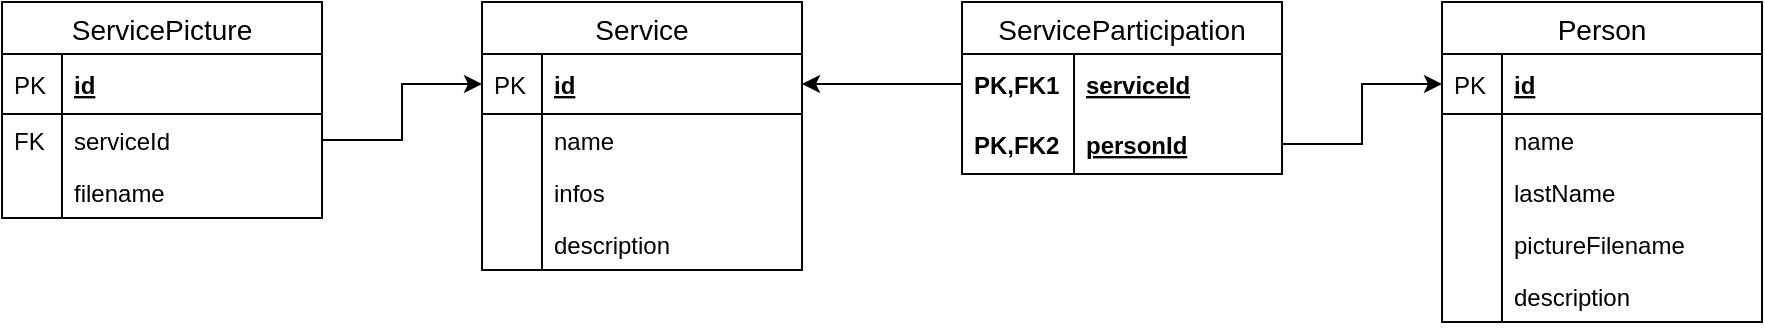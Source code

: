 <mxfile version="12.9.6" type="github">
  <diagram id="hEyKxy33xBOfwc49a35S" name="Page-1">
    <mxGraphModel dx="1436" dy="737" grid="1" gridSize="10" guides="1" tooltips="1" connect="1" arrows="1" fold="1" page="1" pageScale="1" pageWidth="827" pageHeight="1169" math="0" shadow="0">
      <root>
        <mxCell id="0" />
        <mxCell id="1" parent="0" />
        <mxCell id="F8qXASCYyBjZUGjVHtPD-25" style="edgeStyle=orthogonalEdgeStyle;rounded=0;orthogonalLoop=1;jettySize=auto;html=1;exitX=1;exitY=0.5;exitDx=0;exitDy=0;entryX=0;entryY=0.5;entryDx=0;entryDy=0;" edge="1" parent="1" source="F8qXASCYyBjZUGjVHtPD-17" target="F8qXASCYyBjZUGjVHtPD-2">
          <mxGeometry relative="1" as="geometry" />
        </mxCell>
        <mxCell id="F8qXASCYyBjZUGjVHtPD-48" style="edgeStyle=orthogonalEdgeStyle;rounded=0;orthogonalLoop=1;jettySize=auto;html=1;exitX=0;exitY=0.5;exitDx=0;exitDy=0;entryX=1;entryY=0.5;entryDx=0;entryDy=0;" edge="1" parent="1" source="F8qXASCYyBjZUGjVHtPD-42" target="F8qXASCYyBjZUGjVHtPD-2">
          <mxGeometry relative="1" as="geometry" />
        </mxCell>
        <mxCell id="F8qXASCYyBjZUGjVHtPD-1" value="Service" style="swimlane;fontStyle=0;childLayout=stackLayout;horizontal=1;startSize=26;horizontalStack=0;resizeParent=1;resizeParentMax=0;resizeLast=0;collapsible=1;marginBottom=0;align=center;fontSize=14;" vertex="1" parent="1">
          <mxGeometry x="-240" y="400" width="160" height="134" as="geometry" />
        </mxCell>
        <mxCell id="F8qXASCYyBjZUGjVHtPD-2" value="id" style="shape=partialRectangle;top=0;left=0;right=0;bottom=1;align=left;verticalAlign=middle;fillColor=none;spacingLeft=34;spacingRight=4;overflow=hidden;rotatable=0;points=[[0,0.5],[1,0.5]];portConstraint=eastwest;dropTarget=0;fontStyle=5;fontSize=12;" vertex="1" parent="F8qXASCYyBjZUGjVHtPD-1">
          <mxGeometry y="26" width="160" height="30" as="geometry" />
        </mxCell>
        <mxCell id="F8qXASCYyBjZUGjVHtPD-3" value="PK" style="shape=partialRectangle;top=0;left=0;bottom=0;fillColor=none;align=left;verticalAlign=middle;spacingLeft=4;spacingRight=4;overflow=hidden;rotatable=0;points=[];portConstraint=eastwest;part=1;fontSize=12;" vertex="1" connectable="0" parent="F8qXASCYyBjZUGjVHtPD-2">
          <mxGeometry width="30" height="30" as="geometry" />
        </mxCell>
        <mxCell id="F8qXASCYyBjZUGjVHtPD-4" value="name" style="shape=partialRectangle;top=0;left=0;right=0;bottom=0;align=left;verticalAlign=top;fillColor=none;spacingLeft=34;spacingRight=4;overflow=hidden;rotatable=0;points=[[0,0.5],[1,0.5]];portConstraint=eastwest;dropTarget=0;fontSize=12;" vertex="1" parent="F8qXASCYyBjZUGjVHtPD-1">
          <mxGeometry y="56" width="160" height="26" as="geometry" />
        </mxCell>
        <mxCell id="F8qXASCYyBjZUGjVHtPD-5" value="" style="shape=partialRectangle;top=0;left=0;bottom=0;fillColor=none;align=left;verticalAlign=top;spacingLeft=4;spacingRight=4;overflow=hidden;rotatable=0;points=[];portConstraint=eastwest;part=1;fontSize=12;" vertex="1" connectable="0" parent="F8qXASCYyBjZUGjVHtPD-4">
          <mxGeometry width="30" height="26" as="geometry" />
        </mxCell>
        <mxCell id="F8qXASCYyBjZUGjVHtPD-6" value="infos" style="shape=partialRectangle;top=0;left=0;right=0;bottom=0;align=left;verticalAlign=top;fillColor=none;spacingLeft=34;spacingRight=4;overflow=hidden;rotatable=0;points=[[0,0.5],[1,0.5]];portConstraint=eastwest;dropTarget=0;fontSize=12;" vertex="1" parent="F8qXASCYyBjZUGjVHtPD-1">
          <mxGeometry y="82" width="160" height="26" as="geometry" />
        </mxCell>
        <mxCell id="F8qXASCYyBjZUGjVHtPD-7" value="" style="shape=partialRectangle;top=0;left=0;bottom=0;fillColor=none;align=left;verticalAlign=top;spacingLeft=4;spacingRight=4;overflow=hidden;rotatable=0;points=[];portConstraint=eastwest;part=1;fontSize=12;" vertex="1" connectable="0" parent="F8qXASCYyBjZUGjVHtPD-6">
          <mxGeometry width="30" height="26" as="geometry" />
        </mxCell>
        <mxCell id="F8qXASCYyBjZUGjVHtPD-12" value="description" style="shape=partialRectangle;top=0;left=0;right=0;bottom=0;align=left;verticalAlign=top;fillColor=none;spacingLeft=34;spacingRight=4;overflow=hidden;rotatable=0;points=[[0,0.5],[1,0.5]];portConstraint=eastwest;dropTarget=0;fontSize=12;" vertex="1" parent="F8qXASCYyBjZUGjVHtPD-1">
          <mxGeometry y="108" width="160" height="26" as="geometry" />
        </mxCell>
        <mxCell id="F8qXASCYyBjZUGjVHtPD-13" value="" style="shape=partialRectangle;top=0;left=0;bottom=0;fillColor=none;align=left;verticalAlign=top;spacingLeft=4;spacingRight=4;overflow=hidden;rotatable=0;points=[];portConstraint=eastwest;part=1;fontSize=12;" vertex="1" connectable="0" parent="F8qXASCYyBjZUGjVHtPD-12">
          <mxGeometry width="30" height="26" as="geometry" />
        </mxCell>
        <mxCell id="F8qXASCYyBjZUGjVHtPD-14" value="ServicePicture" style="swimlane;fontStyle=0;childLayout=stackLayout;horizontal=1;startSize=26;horizontalStack=0;resizeParent=1;resizeParentMax=0;resizeLast=0;collapsible=1;marginBottom=0;align=center;fontSize=14;" vertex="1" parent="1">
          <mxGeometry x="-480" y="400" width="160" height="108" as="geometry" />
        </mxCell>
        <mxCell id="F8qXASCYyBjZUGjVHtPD-15" value="id" style="shape=partialRectangle;top=0;left=0;right=0;bottom=1;align=left;verticalAlign=middle;fillColor=none;spacingLeft=34;spacingRight=4;overflow=hidden;rotatable=0;points=[[0,0.5],[1,0.5]];portConstraint=eastwest;dropTarget=0;fontStyle=5;fontSize=12;" vertex="1" parent="F8qXASCYyBjZUGjVHtPD-14">
          <mxGeometry y="26" width="160" height="30" as="geometry" />
        </mxCell>
        <mxCell id="F8qXASCYyBjZUGjVHtPD-16" value="PK" style="shape=partialRectangle;top=0;left=0;bottom=0;fillColor=none;align=left;verticalAlign=middle;spacingLeft=4;spacingRight=4;overflow=hidden;rotatable=0;points=[];portConstraint=eastwest;part=1;fontSize=12;" vertex="1" connectable="0" parent="F8qXASCYyBjZUGjVHtPD-15">
          <mxGeometry width="30" height="30" as="geometry" />
        </mxCell>
        <mxCell id="F8qXASCYyBjZUGjVHtPD-17" value="serviceId" style="shape=partialRectangle;top=0;left=0;right=0;bottom=0;align=left;verticalAlign=top;fillColor=none;spacingLeft=34;spacingRight=4;overflow=hidden;rotatable=0;points=[[0,0.5],[1,0.5]];portConstraint=eastwest;dropTarget=0;fontSize=12;" vertex="1" parent="F8qXASCYyBjZUGjVHtPD-14">
          <mxGeometry y="56" width="160" height="26" as="geometry" />
        </mxCell>
        <mxCell id="F8qXASCYyBjZUGjVHtPD-18" value="FK" style="shape=partialRectangle;top=0;left=0;bottom=0;fillColor=none;align=left;verticalAlign=top;spacingLeft=4;spacingRight=4;overflow=hidden;rotatable=0;points=[];portConstraint=eastwest;part=1;fontSize=12;" vertex="1" connectable="0" parent="F8qXASCYyBjZUGjVHtPD-17">
          <mxGeometry width="30" height="26" as="geometry" />
        </mxCell>
        <mxCell id="F8qXASCYyBjZUGjVHtPD-85" value="filename" style="shape=partialRectangle;top=0;left=0;right=0;bottom=0;align=left;verticalAlign=top;fillColor=none;spacingLeft=34;spacingRight=4;overflow=hidden;rotatable=0;points=[[0,0.5],[1,0.5]];portConstraint=eastwest;dropTarget=0;fontSize=12;" vertex="1" parent="F8qXASCYyBjZUGjVHtPD-14">
          <mxGeometry y="82" width="160" height="26" as="geometry" />
        </mxCell>
        <mxCell id="F8qXASCYyBjZUGjVHtPD-86" value="" style="shape=partialRectangle;top=0;left=0;bottom=0;fillColor=none;align=left;verticalAlign=top;spacingLeft=4;spacingRight=4;overflow=hidden;rotatable=0;points=[];portConstraint=eastwest;part=1;fontSize=12;" vertex="1" connectable="0" parent="F8qXASCYyBjZUGjVHtPD-85">
          <mxGeometry width="30" height="26" as="geometry" />
        </mxCell>
        <mxCell id="F8qXASCYyBjZUGjVHtPD-41" value="ServiceParticipation" style="swimlane;fontStyle=0;childLayout=stackLayout;horizontal=1;startSize=26;horizontalStack=0;resizeParent=1;resizeParentMax=0;resizeLast=0;collapsible=1;marginBottom=0;align=center;fontSize=14;" vertex="1" parent="1">
          <mxGeometry y="400" width="160" height="86" as="geometry" />
        </mxCell>
        <mxCell id="F8qXASCYyBjZUGjVHtPD-42" value="serviceId" style="shape=partialRectangle;top=0;left=0;right=0;bottom=0;align=left;verticalAlign=middle;fillColor=none;spacingLeft=60;spacingRight=4;overflow=hidden;rotatable=0;points=[[0,0.5],[1,0.5]];portConstraint=eastwest;dropTarget=0;fontStyle=5;fontSize=12;" vertex="1" parent="F8qXASCYyBjZUGjVHtPD-41">
          <mxGeometry y="26" width="160" height="30" as="geometry" />
        </mxCell>
        <mxCell id="F8qXASCYyBjZUGjVHtPD-43" value="PK,FK1" style="shape=partialRectangle;fontStyle=1;top=0;left=0;bottom=0;fillColor=none;align=left;verticalAlign=middle;spacingLeft=4;spacingRight=4;overflow=hidden;rotatable=0;points=[];portConstraint=eastwest;part=1;fontSize=12;" vertex="1" connectable="0" parent="F8qXASCYyBjZUGjVHtPD-42">
          <mxGeometry width="56" height="30" as="geometry" />
        </mxCell>
        <mxCell id="F8qXASCYyBjZUGjVHtPD-44" value="personId" style="shape=partialRectangle;top=0;left=0;right=0;bottom=1;align=left;verticalAlign=middle;fillColor=none;spacingLeft=60;spacingRight=4;overflow=hidden;rotatable=0;points=[[0,0.5],[1,0.5]];portConstraint=eastwest;dropTarget=0;fontStyle=5;fontSize=12;" vertex="1" parent="F8qXASCYyBjZUGjVHtPD-41">
          <mxGeometry y="56" width="160" height="30" as="geometry" />
        </mxCell>
        <mxCell id="F8qXASCYyBjZUGjVHtPD-45" value="PK,FK2" style="shape=partialRectangle;fontStyle=1;top=0;left=0;bottom=0;fillColor=none;align=left;verticalAlign=middle;spacingLeft=4;spacingRight=4;overflow=hidden;rotatable=0;points=[];portConstraint=eastwest;part=1;fontSize=12;" vertex="1" connectable="0" parent="F8qXASCYyBjZUGjVHtPD-44">
          <mxGeometry width="56" height="30" as="geometry" />
        </mxCell>
        <mxCell id="F8qXASCYyBjZUGjVHtPD-49" value="Person" style="swimlane;fontStyle=0;childLayout=stackLayout;horizontal=1;startSize=26;horizontalStack=0;resizeParent=1;resizeParentMax=0;resizeLast=0;collapsible=1;marginBottom=0;align=center;fontSize=14;" vertex="1" parent="1">
          <mxGeometry x="240" y="400" width="160" height="160" as="geometry" />
        </mxCell>
        <mxCell id="F8qXASCYyBjZUGjVHtPD-50" value="id" style="shape=partialRectangle;top=0;left=0;right=0;bottom=1;align=left;verticalAlign=middle;fillColor=none;spacingLeft=34;spacingRight=4;overflow=hidden;rotatable=0;points=[[0,0.5],[1,0.5]];portConstraint=eastwest;dropTarget=0;fontStyle=5;fontSize=12;" vertex="1" parent="F8qXASCYyBjZUGjVHtPD-49">
          <mxGeometry y="26" width="160" height="30" as="geometry" />
        </mxCell>
        <mxCell id="F8qXASCYyBjZUGjVHtPD-51" value="PK" style="shape=partialRectangle;top=0;left=0;bottom=0;fillColor=none;align=left;verticalAlign=middle;spacingLeft=4;spacingRight=4;overflow=hidden;rotatable=0;points=[];portConstraint=eastwest;part=1;fontSize=12;" vertex="1" connectable="0" parent="F8qXASCYyBjZUGjVHtPD-50">
          <mxGeometry width="30" height="30" as="geometry" />
        </mxCell>
        <mxCell id="F8qXASCYyBjZUGjVHtPD-52" value="name" style="shape=partialRectangle;top=0;left=0;right=0;bottom=0;align=left;verticalAlign=top;fillColor=none;spacingLeft=34;spacingRight=4;overflow=hidden;rotatable=0;points=[[0,0.5],[1,0.5]];portConstraint=eastwest;dropTarget=0;fontSize=12;" vertex="1" parent="F8qXASCYyBjZUGjVHtPD-49">
          <mxGeometry y="56" width="160" height="26" as="geometry" />
        </mxCell>
        <mxCell id="F8qXASCYyBjZUGjVHtPD-53" value="" style="shape=partialRectangle;top=0;left=0;bottom=0;fillColor=none;align=left;verticalAlign=top;spacingLeft=4;spacingRight=4;overflow=hidden;rotatable=0;points=[];portConstraint=eastwest;part=1;fontSize=12;" vertex="1" connectable="0" parent="F8qXASCYyBjZUGjVHtPD-52">
          <mxGeometry width="30" height="26" as="geometry" />
        </mxCell>
        <mxCell id="F8qXASCYyBjZUGjVHtPD-54" value="lastName" style="shape=partialRectangle;top=0;left=0;right=0;bottom=0;align=left;verticalAlign=top;fillColor=none;spacingLeft=34;spacingRight=4;overflow=hidden;rotatable=0;points=[[0,0.5],[1,0.5]];portConstraint=eastwest;dropTarget=0;fontSize=12;" vertex="1" parent="F8qXASCYyBjZUGjVHtPD-49">
          <mxGeometry y="82" width="160" height="26" as="geometry" />
        </mxCell>
        <mxCell id="F8qXASCYyBjZUGjVHtPD-55" value="" style="shape=partialRectangle;top=0;left=0;bottom=0;fillColor=none;align=left;verticalAlign=top;spacingLeft=4;spacingRight=4;overflow=hidden;rotatable=0;points=[];portConstraint=eastwest;part=1;fontSize=12;" vertex="1" connectable="0" parent="F8qXASCYyBjZUGjVHtPD-54">
          <mxGeometry width="30" height="26" as="geometry" />
        </mxCell>
        <mxCell id="F8qXASCYyBjZUGjVHtPD-56" value="pictureFilename" style="shape=partialRectangle;top=0;left=0;right=0;bottom=0;align=left;verticalAlign=top;fillColor=none;spacingLeft=34;spacingRight=4;overflow=hidden;rotatable=0;points=[[0,0.5],[1,0.5]];portConstraint=eastwest;dropTarget=0;fontSize=12;" vertex="1" parent="F8qXASCYyBjZUGjVHtPD-49">
          <mxGeometry y="108" width="160" height="26" as="geometry" />
        </mxCell>
        <mxCell id="F8qXASCYyBjZUGjVHtPD-57" value="" style="shape=partialRectangle;top=0;left=0;bottom=0;fillColor=none;align=left;verticalAlign=top;spacingLeft=4;spacingRight=4;overflow=hidden;rotatable=0;points=[];portConstraint=eastwest;part=1;fontSize=12;" vertex="1" connectable="0" parent="F8qXASCYyBjZUGjVHtPD-56">
          <mxGeometry width="30" height="26" as="geometry" />
        </mxCell>
        <mxCell id="F8qXASCYyBjZUGjVHtPD-89" value="description" style="shape=partialRectangle;top=0;left=0;right=0;bottom=0;align=left;verticalAlign=top;fillColor=none;spacingLeft=34;spacingRight=4;overflow=hidden;rotatable=0;points=[[0,0.5],[1,0.5]];portConstraint=eastwest;dropTarget=0;fontSize=12;" vertex="1" parent="F8qXASCYyBjZUGjVHtPD-49">
          <mxGeometry y="134" width="160" height="26" as="geometry" />
        </mxCell>
        <mxCell id="F8qXASCYyBjZUGjVHtPD-90" value="" style="shape=partialRectangle;top=0;left=0;bottom=0;fillColor=none;align=left;verticalAlign=top;spacingLeft=4;spacingRight=4;overflow=hidden;rotatable=0;points=[];portConstraint=eastwest;part=1;fontSize=12;" vertex="1" connectable="0" parent="F8qXASCYyBjZUGjVHtPD-89">
          <mxGeometry width="30" height="26" as="geometry" />
        </mxCell>
        <mxCell id="F8qXASCYyBjZUGjVHtPD-91" style="edgeStyle=orthogonalEdgeStyle;rounded=0;orthogonalLoop=1;jettySize=auto;html=1;exitX=1;exitY=0.5;exitDx=0;exitDy=0;" edge="1" parent="1" source="F8qXASCYyBjZUGjVHtPD-44" target="F8qXASCYyBjZUGjVHtPD-50">
          <mxGeometry relative="1" as="geometry" />
        </mxCell>
      </root>
    </mxGraphModel>
  </diagram>
</mxfile>
